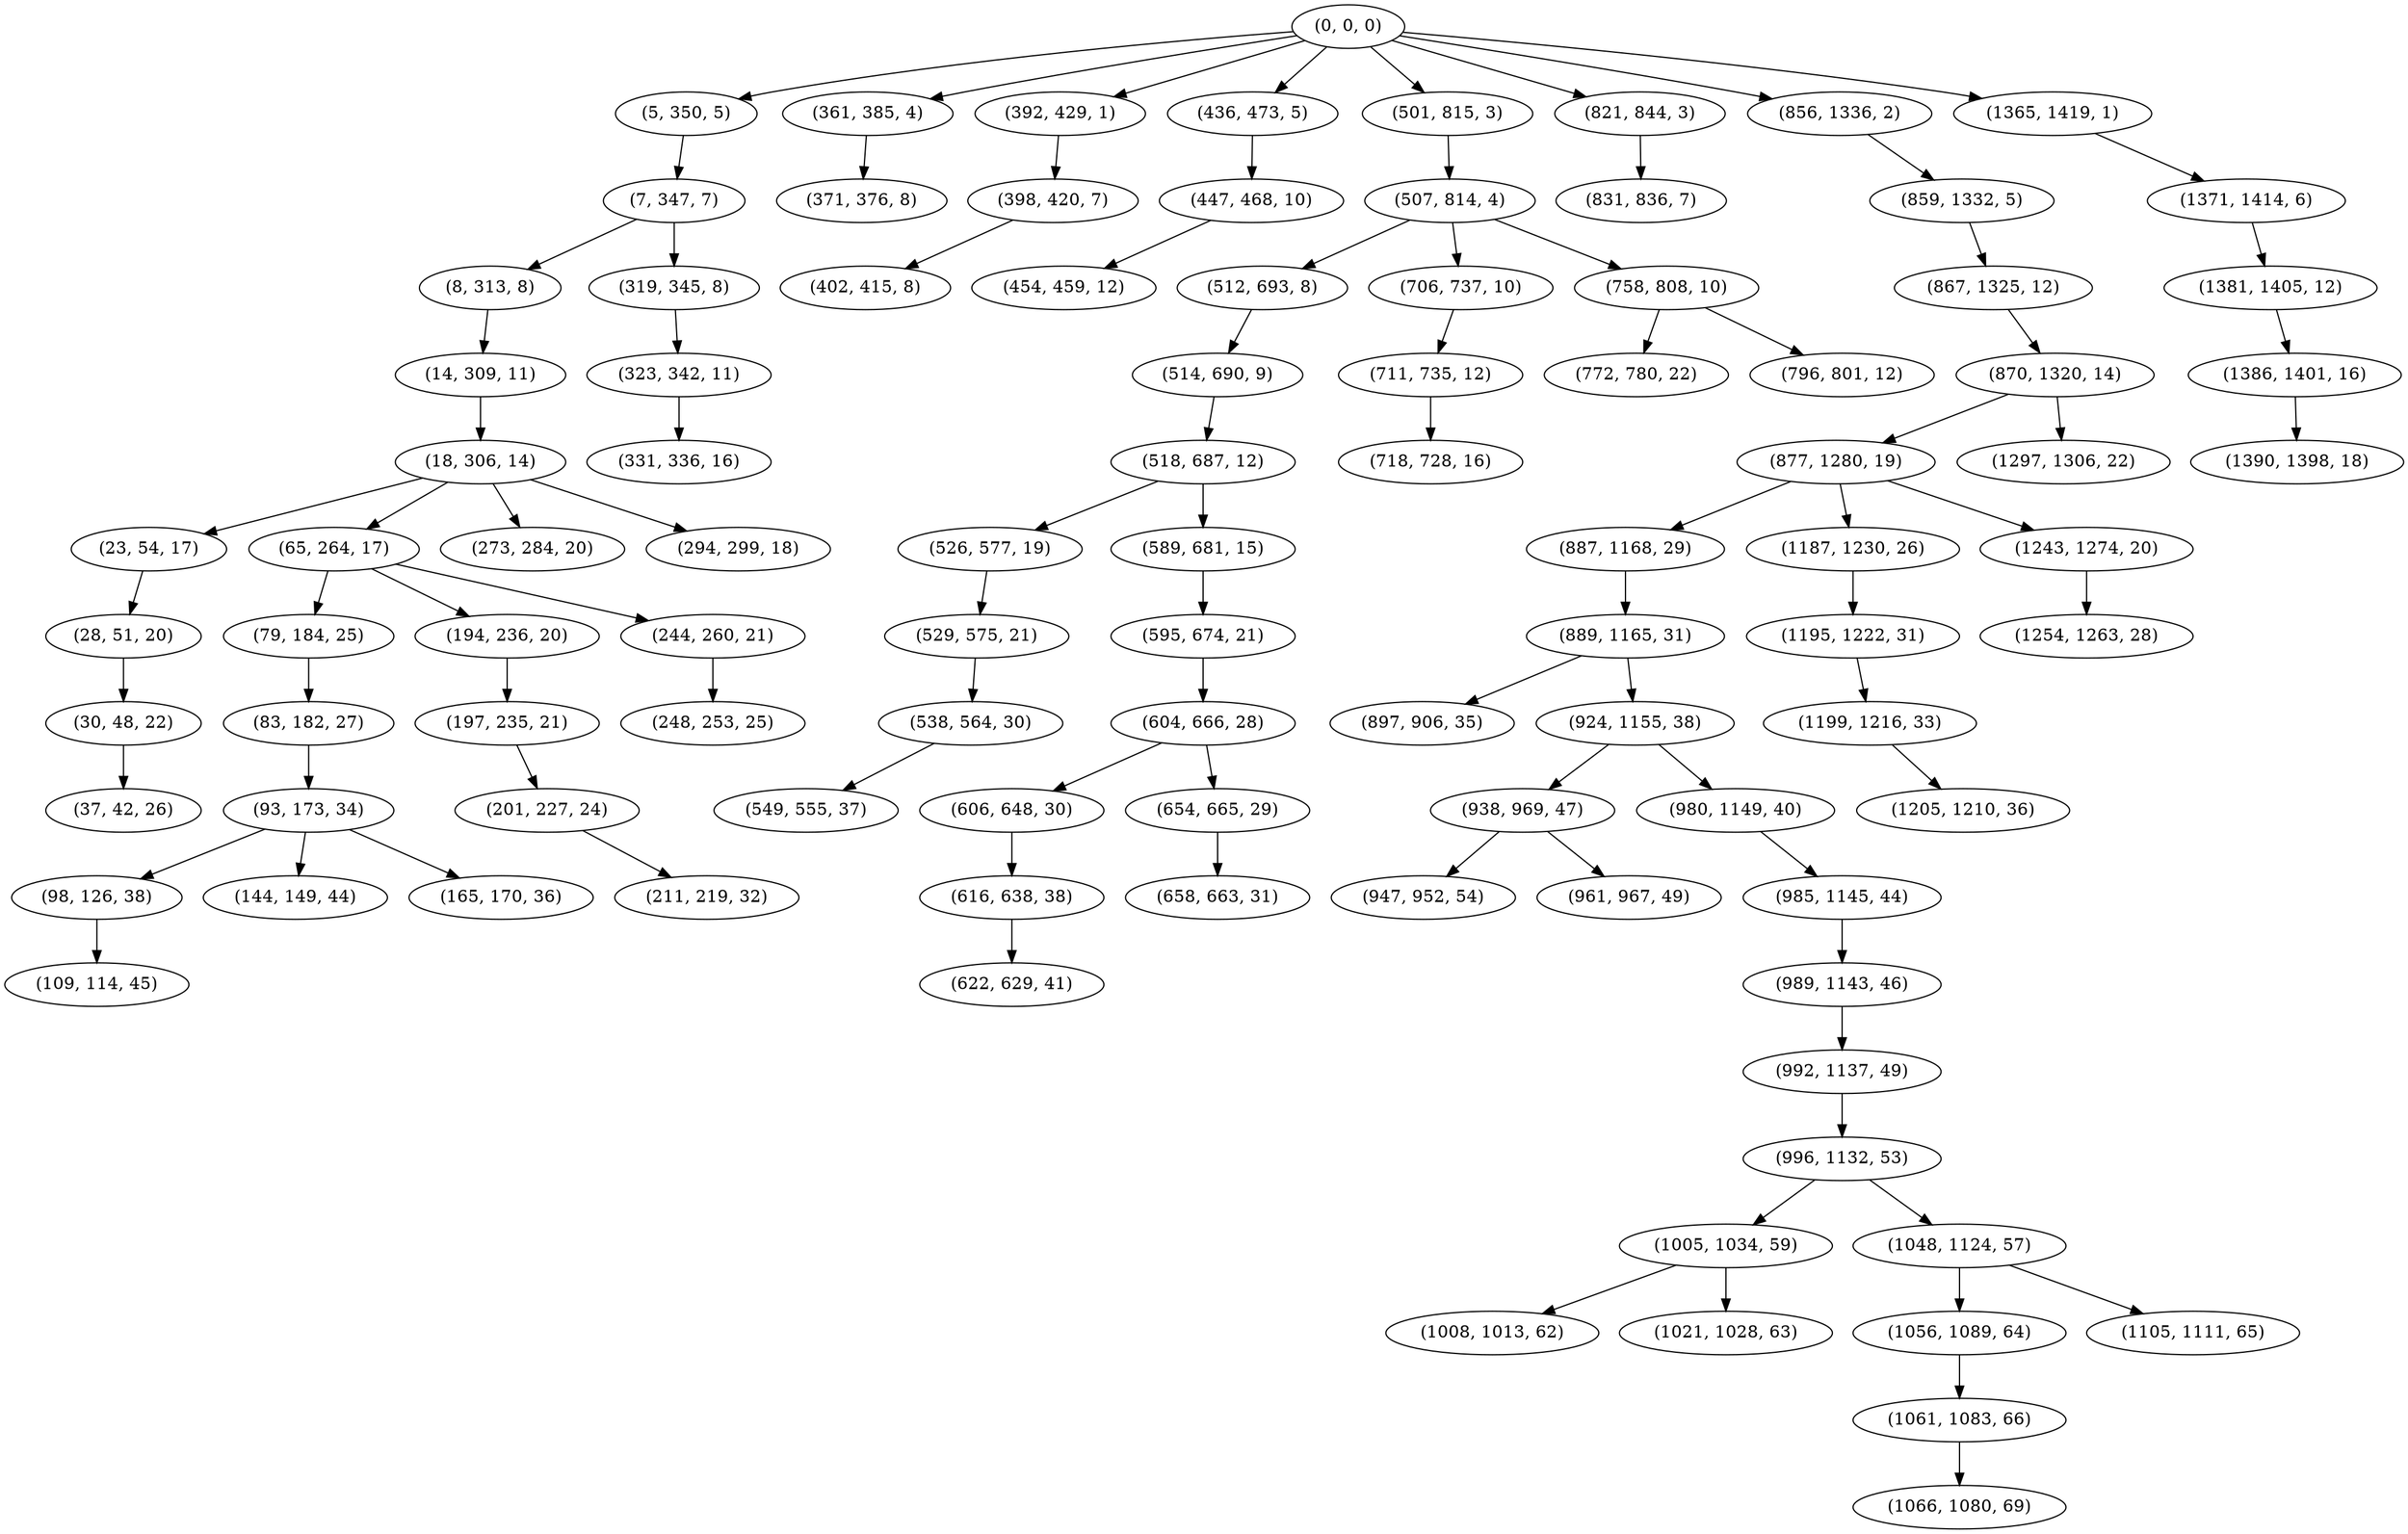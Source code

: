 digraph tree {
    "(0, 0, 0)";
    "(5, 350, 5)";
    "(7, 347, 7)";
    "(8, 313, 8)";
    "(14, 309, 11)";
    "(18, 306, 14)";
    "(23, 54, 17)";
    "(28, 51, 20)";
    "(30, 48, 22)";
    "(37, 42, 26)";
    "(65, 264, 17)";
    "(79, 184, 25)";
    "(83, 182, 27)";
    "(93, 173, 34)";
    "(98, 126, 38)";
    "(109, 114, 45)";
    "(144, 149, 44)";
    "(165, 170, 36)";
    "(194, 236, 20)";
    "(197, 235, 21)";
    "(201, 227, 24)";
    "(211, 219, 32)";
    "(244, 260, 21)";
    "(248, 253, 25)";
    "(273, 284, 20)";
    "(294, 299, 18)";
    "(319, 345, 8)";
    "(323, 342, 11)";
    "(331, 336, 16)";
    "(361, 385, 4)";
    "(371, 376, 8)";
    "(392, 429, 1)";
    "(398, 420, 7)";
    "(402, 415, 8)";
    "(436, 473, 5)";
    "(447, 468, 10)";
    "(454, 459, 12)";
    "(501, 815, 3)";
    "(507, 814, 4)";
    "(512, 693, 8)";
    "(514, 690, 9)";
    "(518, 687, 12)";
    "(526, 577, 19)";
    "(529, 575, 21)";
    "(538, 564, 30)";
    "(549, 555, 37)";
    "(589, 681, 15)";
    "(595, 674, 21)";
    "(604, 666, 28)";
    "(606, 648, 30)";
    "(616, 638, 38)";
    "(622, 629, 41)";
    "(654, 665, 29)";
    "(658, 663, 31)";
    "(706, 737, 10)";
    "(711, 735, 12)";
    "(718, 728, 16)";
    "(758, 808, 10)";
    "(772, 780, 22)";
    "(796, 801, 12)";
    "(821, 844, 3)";
    "(831, 836, 7)";
    "(856, 1336, 2)";
    "(859, 1332, 5)";
    "(867, 1325, 12)";
    "(870, 1320, 14)";
    "(877, 1280, 19)";
    "(887, 1168, 29)";
    "(889, 1165, 31)";
    "(897, 906, 35)";
    "(924, 1155, 38)";
    "(938, 969, 47)";
    "(947, 952, 54)";
    "(961, 967, 49)";
    "(980, 1149, 40)";
    "(985, 1145, 44)";
    "(989, 1143, 46)";
    "(992, 1137, 49)";
    "(996, 1132, 53)";
    "(1005, 1034, 59)";
    "(1008, 1013, 62)";
    "(1021, 1028, 63)";
    "(1048, 1124, 57)";
    "(1056, 1089, 64)";
    "(1061, 1083, 66)";
    "(1066, 1080, 69)";
    "(1105, 1111, 65)";
    "(1187, 1230, 26)";
    "(1195, 1222, 31)";
    "(1199, 1216, 33)";
    "(1205, 1210, 36)";
    "(1243, 1274, 20)";
    "(1254, 1263, 28)";
    "(1297, 1306, 22)";
    "(1365, 1419, 1)";
    "(1371, 1414, 6)";
    "(1381, 1405, 12)";
    "(1386, 1401, 16)";
    "(1390, 1398, 18)";
    "(0, 0, 0)" -> "(5, 350, 5)";
    "(0, 0, 0)" -> "(361, 385, 4)";
    "(0, 0, 0)" -> "(392, 429, 1)";
    "(0, 0, 0)" -> "(436, 473, 5)";
    "(0, 0, 0)" -> "(501, 815, 3)";
    "(0, 0, 0)" -> "(821, 844, 3)";
    "(0, 0, 0)" -> "(856, 1336, 2)";
    "(0, 0, 0)" -> "(1365, 1419, 1)";
    "(5, 350, 5)" -> "(7, 347, 7)";
    "(7, 347, 7)" -> "(8, 313, 8)";
    "(7, 347, 7)" -> "(319, 345, 8)";
    "(8, 313, 8)" -> "(14, 309, 11)";
    "(14, 309, 11)" -> "(18, 306, 14)";
    "(18, 306, 14)" -> "(23, 54, 17)";
    "(18, 306, 14)" -> "(65, 264, 17)";
    "(18, 306, 14)" -> "(273, 284, 20)";
    "(18, 306, 14)" -> "(294, 299, 18)";
    "(23, 54, 17)" -> "(28, 51, 20)";
    "(28, 51, 20)" -> "(30, 48, 22)";
    "(30, 48, 22)" -> "(37, 42, 26)";
    "(65, 264, 17)" -> "(79, 184, 25)";
    "(65, 264, 17)" -> "(194, 236, 20)";
    "(65, 264, 17)" -> "(244, 260, 21)";
    "(79, 184, 25)" -> "(83, 182, 27)";
    "(83, 182, 27)" -> "(93, 173, 34)";
    "(93, 173, 34)" -> "(98, 126, 38)";
    "(93, 173, 34)" -> "(144, 149, 44)";
    "(93, 173, 34)" -> "(165, 170, 36)";
    "(98, 126, 38)" -> "(109, 114, 45)";
    "(194, 236, 20)" -> "(197, 235, 21)";
    "(197, 235, 21)" -> "(201, 227, 24)";
    "(201, 227, 24)" -> "(211, 219, 32)";
    "(244, 260, 21)" -> "(248, 253, 25)";
    "(319, 345, 8)" -> "(323, 342, 11)";
    "(323, 342, 11)" -> "(331, 336, 16)";
    "(361, 385, 4)" -> "(371, 376, 8)";
    "(392, 429, 1)" -> "(398, 420, 7)";
    "(398, 420, 7)" -> "(402, 415, 8)";
    "(436, 473, 5)" -> "(447, 468, 10)";
    "(447, 468, 10)" -> "(454, 459, 12)";
    "(501, 815, 3)" -> "(507, 814, 4)";
    "(507, 814, 4)" -> "(512, 693, 8)";
    "(507, 814, 4)" -> "(706, 737, 10)";
    "(507, 814, 4)" -> "(758, 808, 10)";
    "(512, 693, 8)" -> "(514, 690, 9)";
    "(514, 690, 9)" -> "(518, 687, 12)";
    "(518, 687, 12)" -> "(526, 577, 19)";
    "(518, 687, 12)" -> "(589, 681, 15)";
    "(526, 577, 19)" -> "(529, 575, 21)";
    "(529, 575, 21)" -> "(538, 564, 30)";
    "(538, 564, 30)" -> "(549, 555, 37)";
    "(589, 681, 15)" -> "(595, 674, 21)";
    "(595, 674, 21)" -> "(604, 666, 28)";
    "(604, 666, 28)" -> "(606, 648, 30)";
    "(604, 666, 28)" -> "(654, 665, 29)";
    "(606, 648, 30)" -> "(616, 638, 38)";
    "(616, 638, 38)" -> "(622, 629, 41)";
    "(654, 665, 29)" -> "(658, 663, 31)";
    "(706, 737, 10)" -> "(711, 735, 12)";
    "(711, 735, 12)" -> "(718, 728, 16)";
    "(758, 808, 10)" -> "(772, 780, 22)";
    "(758, 808, 10)" -> "(796, 801, 12)";
    "(821, 844, 3)" -> "(831, 836, 7)";
    "(856, 1336, 2)" -> "(859, 1332, 5)";
    "(859, 1332, 5)" -> "(867, 1325, 12)";
    "(867, 1325, 12)" -> "(870, 1320, 14)";
    "(870, 1320, 14)" -> "(877, 1280, 19)";
    "(870, 1320, 14)" -> "(1297, 1306, 22)";
    "(877, 1280, 19)" -> "(887, 1168, 29)";
    "(877, 1280, 19)" -> "(1187, 1230, 26)";
    "(877, 1280, 19)" -> "(1243, 1274, 20)";
    "(887, 1168, 29)" -> "(889, 1165, 31)";
    "(889, 1165, 31)" -> "(897, 906, 35)";
    "(889, 1165, 31)" -> "(924, 1155, 38)";
    "(924, 1155, 38)" -> "(938, 969, 47)";
    "(924, 1155, 38)" -> "(980, 1149, 40)";
    "(938, 969, 47)" -> "(947, 952, 54)";
    "(938, 969, 47)" -> "(961, 967, 49)";
    "(980, 1149, 40)" -> "(985, 1145, 44)";
    "(985, 1145, 44)" -> "(989, 1143, 46)";
    "(989, 1143, 46)" -> "(992, 1137, 49)";
    "(992, 1137, 49)" -> "(996, 1132, 53)";
    "(996, 1132, 53)" -> "(1005, 1034, 59)";
    "(996, 1132, 53)" -> "(1048, 1124, 57)";
    "(1005, 1034, 59)" -> "(1008, 1013, 62)";
    "(1005, 1034, 59)" -> "(1021, 1028, 63)";
    "(1048, 1124, 57)" -> "(1056, 1089, 64)";
    "(1048, 1124, 57)" -> "(1105, 1111, 65)";
    "(1056, 1089, 64)" -> "(1061, 1083, 66)";
    "(1061, 1083, 66)" -> "(1066, 1080, 69)";
    "(1187, 1230, 26)" -> "(1195, 1222, 31)";
    "(1195, 1222, 31)" -> "(1199, 1216, 33)";
    "(1199, 1216, 33)" -> "(1205, 1210, 36)";
    "(1243, 1274, 20)" -> "(1254, 1263, 28)";
    "(1365, 1419, 1)" -> "(1371, 1414, 6)";
    "(1371, 1414, 6)" -> "(1381, 1405, 12)";
    "(1381, 1405, 12)" -> "(1386, 1401, 16)";
    "(1386, 1401, 16)" -> "(1390, 1398, 18)";
}
